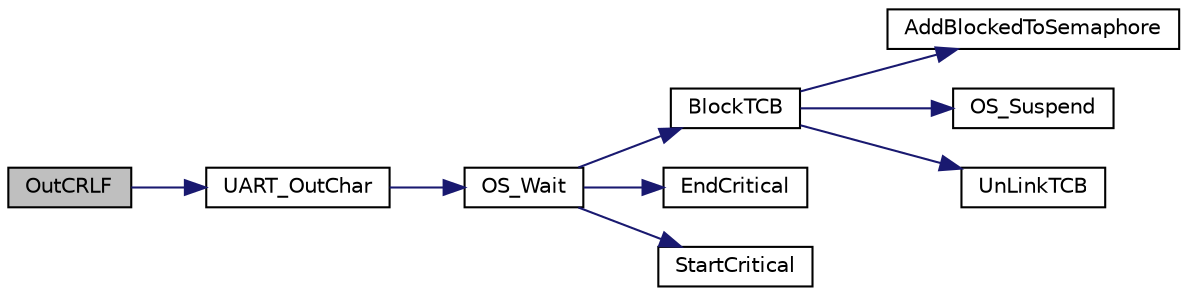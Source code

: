 digraph "OutCRLF"
{
 // LATEX_PDF_SIZE
  edge [fontname="Helvetica",fontsize="10",labelfontname="Helvetica",labelfontsize="10"];
  node [fontname="Helvetica",fontsize="10",shape=record];
  rankdir="LR";
  Node1 [label="OutCRLF",height=0.2,width=0.4,color="black", fillcolor="grey75", style="filled", fontcolor="black",tooltip=" "];
  Node1 -> Node2 [color="midnightblue",fontsize="10",style="solid",fontname="Helvetica"];
  Node2 [label="UART_OutChar",height=0.2,width=0.4,color="black", fillcolor="white", style="filled",URL="$_u_a_r_t0_8c.html#a4ef2f92682b12a347cf1f81cccda4da7",tooltip=" "];
  Node2 -> Node3 [color="midnightblue",fontsize="10",style="solid",fontname="Helvetica"];
  Node3 [label="OS_Wait",height=0.2,width=0.4,color="black", fillcolor="white", style="filled",URL="$_o_s_8c.html#aad29612829941c857ed685f40e193cd0",tooltip="semaphore value decrement"];
  Node3 -> Node4 [color="midnightblue",fontsize="10",style="solid",fontname="Helvetica"];
  Node4 [label="BlockTCB",height=0.2,width=0.4,color="black", fillcolor="white", style="filled",URL="$_o_s_8c.html#aef10d0f111dd7005eb47910c2c539774",tooltip="Add current TCB to blocked list then yield, ratatatat."];
  Node4 -> Node5 [color="midnightblue",fontsize="10",style="solid",fontname="Helvetica"];
  Node5 [label="AddBlockedToSemaphore",height=0.2,width=0.4,color="black", fillcolor="white", style="filled",URL="$_o_s_8c.html#adf29cacb24e7fe15bc46811f994eaa57",tooltip="Add TCB to blocked Linked list of semaphore."];
  Node4 -> Node6 [color="midnightblue",fontsize="10",style="solid",fontname="Helvetica"];
  Node6 [label="OS_Suspend",height=0.2,width=0.4,color="black", fillcolor="white", style="filled",URL="$_o_s_8c.html#a4e71587568a2a48931a35615cad1b5db",tooltip="This function suspends current thread by forcing context switch call."];
  Node4 -> Node7 [color="midnightblue",fontsize="10",style="solid",fontname="Helvetica"];
  Node7 [label="UnLinkTCB",height=0.2,width=0.4,color="black", fillcolor="white", style="filled",URL="$_o_s_8c.html#aad5d03b551650383d80786160b0c5e37",tooltip="UnLinkTCB Remove thread form Doubly LL of TCB, copy pasta."];
  Node3 -> Node8 [color="midnightblue",fontsize="10",style="solid",fontname="Helvetica"];
  Node8 [label="EndCritical",height=0.2,width=0.4,color="black", fillcolor="white", style="filled",URL="$startup_8h.html#a334154d527e554c179f59f15789a9034",tooltip="End of critical section (ISR = prev ISR) @parameter sr previously saved PSR."];
  Node3 -> Node9 [color="midnightblue",fontsize="10",style="solid",fontname="Helvetica"];
  Node9 [label="StartCritical",height=0.2,width=0.4,color="black", fillcolor="white", style="filled",URL="$startup_8h.html#a2bd85031589c754845b826ef8a50fe15",tooltip="Start Criticat Sections, Disable Global Interrupts."];
}
